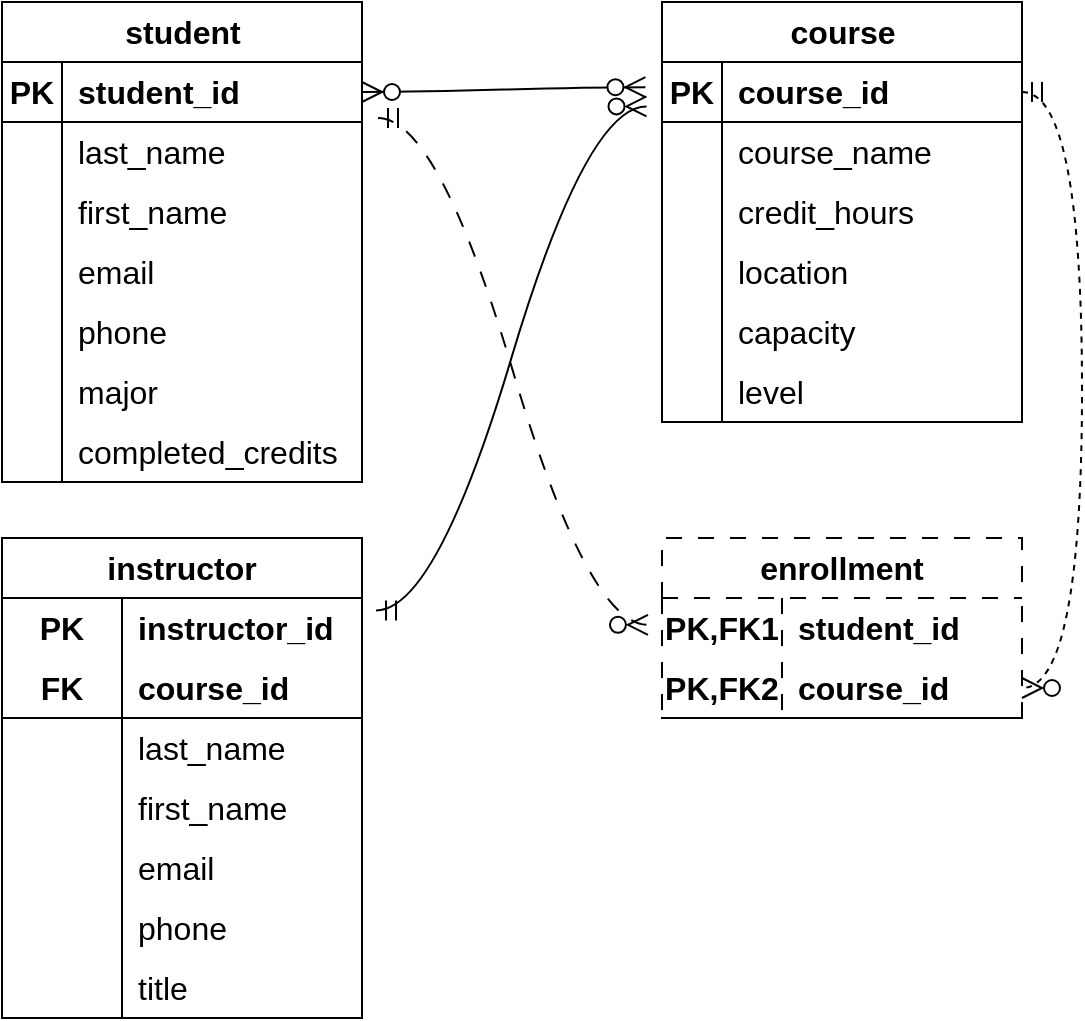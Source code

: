 <mxfile version="22.1.18" type="github">
  <diagram name="Page-1" id="IuyaPbbZg1hRmWxk9HV7">
    <mxGraphModel dx="1450" dy="1007" grid="0" gridSize="10" guides="1" tooltips="1" connect="1" arrows="1" fold="1" page="0" pageScale="1" pageWidth="850" pageHeight="1100" math="0" shadow="0">
      <root>
        <mxCell id="0" />
        <mxCell id="1" parent="0" />
        <mxCell id="WVtNyfuVorKvN-VDxq7X-1" value="student" style="shape=table;startSize=30;container=1;collapsible=1;childLayout=tableLayout;fixedRows=1;rowLines=0;fontStyle=1;align=center;resizeLast=1;html=1;fontSize=16;" vertex="1" parent="1">
          <mxGeometry x="-341" y="-75" width="180" height="240" as="geometry" />
        </mxCell>
        <mxCell id="WVtNyfuVorKvN-VDxq7X-2" value="" style="shape=tableRow;horizontal=0;startSize=0;swimlaneHead=0;swimlaneBody=0;fillColor=none;collapsible=0;dropTarget=0;points=[[0,0.5],[1,0.5]];portConstraint=eastwest;top=0;left=0;right=0;bottom=1;fontSize=16;" vertex="1" parent="WVtNyfuVorKvN-VDxq7X-1">
          <mxGeometry y="30" width="180" height="30" as="geometry" />
        </mxCell>
        <mxCell id="WVtNyfuVorKvN-VDxq7X-3" value="PK" style="shape=partialRectangle;connectable=0;fillColor=none;top=0;left=0;bottom=0;right=0;fontStyle=1;overflow=hidden;whiteSpace=wrap;html=1;fontSize=16;" vertex="1" parent="WVtNyfuVorKvN-VDxq7X-2">
          <mxGeometry width="30" height="30" as="geometry">
            <mxRectangle width="30" height="30" as="alternateBounds" />
          </mxGeometry>
        </mxCell>
        <mxCell id="WVtNyfuVorKvN-VDxq7X-4" value="student_id" style="shape=partialRectangle;connectable=0;fillColor=none;top=0;left=0;bottom=0;right=0;align=left;spacingLeft=6;fontStyle=1;overflow=hidden;whiteSpace=wrap;html=1;fontSize=16;" vertex="1" parent="WVtNyfuVorKvN-VDxq7X-2">
          <mxGeometry x="30" width="150" height="30" as="geometry">
            <mxRectangle width="150" height="30" as="alternateBounds" />
          </mxGeometry>
        </mxCell>
        <mxCell id="WVtNyfuVorKvN-VDxq7X-5" value="" style="shape=tableRow;horizontal=0;startSize=0;swimlaneHead=0;swimlaneBody=0;fillColor=none;collapsible=0;dropTarget=0;points=[[0,0.5],[1,0.5]];portConstraint=eastwest;top=0;left=0;right=0;bottom=0;fontSize=16;" vertex="1" parent="WVtNyfuVorKvN-VDxq7X-1">
          <mxGeometry y="60" width="180" height="30" as="geometry" />
        </mxCell>
        <mxCell id="WVtNyfuVorKvN-VDxq7X-6" value="" style="shape=partialRectangle;connectable=0;fillColor=none;top=0;left=0;bottom=0;right=0;editable=1;overflow=hidden;whiteSpace=wrap;html=1;fontSize=16;" vertex="1" parent="WVtNyfuVorKvN-VDxq7X-5">
          <mxGeometry width="30" height="30" as="geometry">
            <mxRectangle width="30" height="30" as="alternateBounds" />
          </mxGeometry>
        </mxCell>
        <mxCell id="WVtNyfuVorKvN-VDxq7X-7" value="last_name" style="shape=partialRectangle;connectable=0;fillColor=none;top=0;left=0;bottom=0;right=0;align=left;spacingLeft=6;overflow=hidden;whiteSpace=wrap;html=1;fontSize=16;" vertex="1" parent="WVtNyfuVorKvN-VDxq7X-5">
          <mxGeometry x="30" width="150" height="30" as="geometry">
            <mxRectangle width="150" height="30" as="alternateBounds" />
          </mxGeometry>
        </mxCell>
        <mxCell id="WVtNyfuVorKvN-VDxq7X-8" value="" style="shape=tableRow;horizontal=0;startSize=0;swimlaneHead=0;swimlaneBody=0;fillColor=none;collapsible=0;dropTarget=0;points=[[0,0.5],[1,0.5]];portConstraint=eastwest;top=0;left=0;right=0;bottom=0;fontSize=16;" vertex="1" parent="WVtNyfuVorKvN-VDxq7X-1">
          <mxGeometry y="90" width="180" height="30" as="geometry" />
        </mxCell>
        <mxCell id="WVtNyfuVorKvN-VDxq7X-9" value="" style="shape=partialRectangle;connectable=0;fillColor=none;top=0;left=0;bottom=0;right=0;editable=1;overflow=hidden;whiteSpace=wrap;html=1;fontSize=16;" vertex="1" parent="WVtNyfuVorKvN-VDxq7X-8">
          <mxGeometry width="30" height="30" as="geometry">
            <mxRectangle width="30" height="30" as="alternateBounds" />
          </mxGeometry>
        </mxCell>
        <mxCell id="WVtNyfuVorKvN-VDxq7X-10" value="first_name" style="shape=partialRectangle;connectable=0;fillColor=none;top=0;left=0;bottom=0;right=0;align=left;spacingLeft=6;overflow=hidden;whiteSpace=wrap;html=1;fontSize=16;" vertex="1" parent="WVtNyfuVorKvN-VDxq7X-8">
          <mxGeometry x="30" width="150" height="30" as="geometry">
            <mxRectangle width="150" height="30" as="alternateBounds" />
          </mxGeometry>
        </mxCell>
        <mxCell id="WVtNyfuVorKvN-VDxq7X-11" value="" style="shape=tableRow;horizontal=0;startSize=0;swimlaneHead=0;swimlaneBody=0;fillColor=none;collapsible=0;dropTarget=0;points=[[0,0.5],[1,0.5]];portConstraint=eastwest;top=0;left=0;right=0;bottom=0;fontSize=16;" vertex="1" parent="WVtNyfuVorKvN-VDxq7X-1">
          <mxGeometry y="120" width="180" height="30" as="geometry" />
        </mxCell>
        <mxCell id="WVtNyfuVorKvN-VDxq7X-12" value="" style="shape=partialRectangle;connectable=0;fillColor=none;top=0;left=0;bottom=0;right=0;editable=1;overflow=hidden;whiteSpace=wrap;html=1;fontSize=16;" vertex="1" parent="WVtNyfuVorKvN-VDxq7X-11">
          <mxGeometry width="30" height="30" as="geometry">
            <mxRectangle width="30" height="30" as="alternateBounds" />
          </mxGeometry>
        </mxCell>
        <mxCell id="WVtNyfuVorKvN-VDxq7X-13" value="email" style="shape=partialRectangle;connectable=0;fillColor=none;top=0;left=0;bottom=0;right=0;align=left;spacingLeft=6;overflow=hidden;whiteSpace=wrap;html=1;fontSize=16;" vertex="1" parent="WVtNyfuVorKvN-VDxq7X-11">
          <mxGeometry x="30" width="150" height="30" as="geometry">
            <mxRectangle width="150" height="30" as="alternateBounds" />
          </mxGeometry>
        </mxCell>
        <mxCell id="WVtNyfuVorKvN-VDxq7X-67" style="shape=tableRow;horizontal=0;startSize=0;swimlaneHead=0;swimlaneBody=0;fillColor=none;collapsible=0;dropTarget=0;points=[[0,0.5],[1,0.5]];portConstraint=eastwest;top=0;left=0;right=0;bottom=0;fontSize=16;" vertex="1" parent="WVtNyfuVorKvN-VDxq7X-1">
          <mxGeometry y="150" width="180" height="30" as="geometry" />
        </mxCell>
        <mxCell id="WVtNyfuVorKvN-VDxq7X-68" style="shape=partialRectangle;connectable=0;fillColor=none;top=0;left=0;bottom=0;right=0;editable=1;overflow=hidden;whiteSpace=wrap;html=1;fontSize=16;" vertex="1" parent="WVtNyfuVorKvN-VDxq7X-67">
          <mxGeometry width="30" height="30" as="geometry">
            <mxRectangle width="30" height="30" as="alternateBounds" />
          </mxGeometry>
        </mxCell>
        <mxCell id="WVtNyfuVorKvN-VDxq7X-69" value="phone" style="shape=partialRectangle;connectable=0;fillColor=none;top=0;left=0;bottom=0;right=0;align=left;spacingLeft=6;overflow=hidden;whiteSpace=wrap;html=1;fontSize=16;" vertex="1" parent="WVtNyfuVorKvN-VDxq7X-67">
          <mxGeometry x="30" width="150" height="30" as="geometry">
            <mxRectangle width="150" height="30" as="alternateBounds" />
          </mxGeometry>
        </mxCell>
        <mxCell id="WVtNyfuVorKvN-VDxq7X-76" style="shape=tableRow;horizontal=0;startSize=0;swimlaneHead=0;swimlaneBody=0;fillColor=none;collapsible=0;dropTarget=0;points=[[0,0.5],[1,0.5]];portConstraint=eastwest;top=0;left=0;right=0;bottom=0;fontSize=16;" vertex="1" parent="WVtNyfuVorKvN-VDxq7X-1">
          <mxGeometry y="180" width="180" height="30" as="geometry" />
        </mxCell>
        <mxCell id="WVtNyfuVorKvN-VDxq7X-77" style="shape=partialRectangle;connectable=0;fillColor=none;top=0;left=0;bottom=0;right=0;editable=1;overflow=hidden;whiteSpace=wrap;html=1;fontSize=16;" vertex="1" parent="WVtNyfuVorKvN-VDxq7X-76">
          <mxGeometry width="30" height="30" as="geometry">
            <mxRectangle width="30" height="30" as="alternateBounds" />
          </mxGeometry>
        </mxCell>
        <mxCell id="WVtNyfuVorKvN-VDxq7X-78" value="major" style="shape=partialRectangle;connectable=0;fillColor=none;top=0;left=0;bottom=0;right=0;align=left;spacingLeft=6;overflow=hidden;whiteSpace=wrap;html=1;fontSize=16;" vertex="1" parent="WVtNyfuVorKvN-VDxq7X-76">
          <mxGeometry x="30" width="150" height="30" as="geometry">
            <mxRectangle width="150" height="30" as="alternateBounds" />
          </mxGeometry>
        </mxCell>
        <mxCell id="WVtNyfuVorKvN-VDxq7X-79" style="shape=tableRow;horizontal=0;startSize=0;swimlaneHead=0;swimlaneBody=0;fillColor=none;collapsible=0;dropTarget=0;points=[[0,0.5],[1,0.5]];portConstraint=eastwest;top=0;left=0;right=0;bottom=0;fontSize=16;" vertex="1" parent="WVtNyfuVorKvN-VDxq7X-1">
          <mxGeometry y="210" width="180" height="30" as="geometry" />
        </mxCell>
        <mxCell id="WVtNyfuVorKvN-VDxq7X-80" style="shape=partialRectangle;connectable=0;fillColor=none;top=0;left=0;bottom=0;right=0;editable=1;overflow=hidden;whiteSpace=wrap;html=1;fontSize=16;" vertex="1" parent="WVtNyfuVorKvN-VDxq7X-79">
          <mxGeometry width="30" height="30" as="geometry">
            <mxRectangle width="30" height="30" as="alternateBounds" />
          </mxGeometry>
        </mxCell>
        <mxCell id="WVtNyfuVorKvN-VDxq7X-81" value="completed_credits" style="shape=partialRectangle;connectable=0;fillColor=none;top=0;left=0;bottom=0;right=0;align=left;spacingLeft=6;overflow=hidden;whiteSpace=wrap;html=1;fontSize=16;" vertex="1" parent="WVtNyfuVorKvN-VDxq7X-79">
          <mxGeometry x="30" width="150" height="30" as="geometry">
            <mxRectangle width="150" height="30" as="alternateBounds" />
          </mxGeometry>
        </mxCell>
        <mxCell id="WVtNyfuVorKvN-VDxq7X-27" value="instructor" style="shape=table;startSize=30;container=1;collapsible=1;childLayout=tableLayout;fixedRows=1;rowLines=0;fontStyle=1;align=center;resizeLast=1;html=1;whiteSpace=wrap;fontSize=16;" vertex="1" parent="1">
          <mxGeometry x="-341" y="193" width="180" height="240" as="geometry" />
        </mxCell>
        <mxCell id="WVtNyfuVorKvN-VDxq7X-28" value="" style="shape=tableRow;horizontal=0;startSize=0;swimlaneHead=0;swimlaneBody=0;fillColor=none;collapsible=0;dropTarget=0;points=[[0,0.5],[1,0.5]];portConstraint=eastwest;top=0;left=0;right=0;bottom=0;html=1;fontSize=16;" vertex="1" parent="WVtNyfuVorKvN-VDxq7X-27">
          <mxGeometry y="30" width="180" height="30" as="geometry" />
        </mxCell>
        <mxCell id="WVtNyfuVorKvN-VDxq7X-29" value="PK" style="shape=partialRectangle;connectable=0;fillColor=none;top=0;left=0;bottom=0;right=0;fontStyle=1;overflow=hidden;html=1;whiteSpace=wrap;fontSize=16;" vertex="1" parent="WVtNyfuVorKvN-VDxq7X-28">
          <mxGeometry width="60" height="30" as="geometry">
            <mxRectangle width="60" height="30" as="alternateBounds" />
          </mxGeometry>
        </mxCell>
        <mxCell id="WVtNyfuVorKvN-VDxq7X-30" value="instructor_id" style="shape=partialRectangle;connectable=0;fillColor=none;top=0;left=0;bottom=0;right=0;align=left;spacingLeft=6;fontStyle=1;overflow=hidden;html=1;whiteSpace=wrap;fontSize=16;" vertex="1" parent="WVtNyfuVorKvN-VDxq7X-28">
          <mxGeometry x="60" width="120" height="30" as="geometry">
            <mxRectangle width="120" height="30" as="alternateBounds" />
          </mxGeometry>
        </mxCell>
        <mxCell id="WVtNyfuVorKvN-VDxq7X-31" value="" style="shape=tableRow;horizontal=0;startSize=0;swimlaneHead=0;swimlaneBody=0;fillColor=none;collapsible=0;dropTarget=0;points=[[0,0.5],[1,0.5]];portConstraint=eastwest;top=0;left=0;right=0;bottom=1;html=1;fontSize=16;" vertex="1" parent="WVtNyfuVorKvN-VDxq7X-27">
          <mxGeometry y="60" width="180" height="30" as="geometry" />
        </mxCell>
        <mxCell id="WVtNyfuVorKvN-VDxq7X-32" value="FK" style="shape=partialRectangle;connectable=0;fillColor=none;top=0;left=0;bottom=0;right=0;fontStyle=1;overflow=hidden;html=1;whiteSpace=wrap;fontSize=16;" vertex="1" parent="WVtNyfuVorKvN-VDxq7X-31">
          <mxGeometry width="60" height="30" as="geometry">
            <mxRectangle width="60" height="30" as="alternateBounds" />
          </mxGeometry>
        </mxCell>
        <mxCell id="WVtNyfuVorKvN-VDxq7X-33" value="course_id" style="shape=partialRectangle;connectable=0;fillColor=none;top=0;left=0;bottom=0;right=0;align=left;spacingLeft=6;fontStyle=1;overflow=hidden;html=1;whiteSpace=wrap;fontSize=16;" vertex="1" parent="WVtNyfuVorKvN-VDxq7X-31">
          <mxGeometry x="60" width="120" height="30" as="geometry">
            <mxRectangle width="120" height="30" as="alternateBounds" />
          </mxGeometry>
        </mxCell>
        <mxCell id="WVtNyfuVorKvN-VDxq7X-34" value="" style="shape=tableRow;horizontal=0;startSize=0;swimlaneHead=0;swimlaneBody=0;fillColor=none;collapsible=0;dropTarget=0;points=[[0,0.5],[1,0.5]];portConstraint=eastwest;top=0;left=0;right=0;bottom=0;html=1;fontSize=16;" vertex="1" parent="WVtNyfuVorKvN-VDxq7X-27">
          <mxGeometry y="90" width="180" height="30" as="geometry" />
        </mxCell>
        <mxCell id="WVtNyfuVorKvN-VDxq7X-35" value="" style="shape=partialRectangle;connectable=0;fillColor=none;top=0;left=0;bottom=0;right=0;editable=1;overflow=hidden;html=1;whiteSpace=wrap;fontSize=16;" vertex="1" parent="WVtNyfuVorKvN-VDxq7X-34">
          <mxGeometry width="60" height="30" as="geometry">
            <mxRectangle width="60" height="30" as="alternateBounds" />
          </mxGeometry>
        </mxCell>
        <mxCell id="WVtNyfuVorKvN-VDxq7X-36" value="last_name" style="shape=partialRectangle;connectable=0;fillColor=none;top=0;left=0;bottom=0;right=0;align=left;spacingLeft=6;overflow=hidden;html=1;whiteSpace=wrap;fontSize=16;" vertex="1" parent="WVtNyfuVorKvN-VDxq7X-34">
          <mxGeometry x="60" width="120" height="30" as="geometry">
            <mxRectangle width="120" height="30" as="alternateBounds" />
          </mxGeometry>
        </mxCell>
        <mxCell id="WVtNyfuVorKvN-VDxq7X-37" value="" style="shape=tableRow;horizontal=0;startSize=0;swimlaneHead=0;swimlaneBody=0;fillColor=none;collapsible=0;dropTarget=0;points=[[0,0.5],[1,0.5]];portConstraint=eastwest;top=0;left=0;right=0;bottom=0;html=1;fontSize=16;" vertex="1" parent="WVtNyfuVorKvN-VDxq7X-27">
          <mxGeometry y="120" width="180" height="30" as="geometry" />
        </mxCell>
        <mxCell id="WVtNyfuVorKvN-VDxq7X-38" value="" style="shape=partialRectangle;connectable=0;fillColor=none;top=0;left=0;bottom=0;right=0;editable=1;overflow=hidden;html=1;whiteSpace=wrap;fontSize=16;" vertex="1" parent="WVtNyfuVorKvN-VDxq7X-37">
          <mxGeometry width="60" height="30" as="geometry">
            <mxRectangle width="60" height="30" as="alternateBounds" />
          </mxGeometry>
        </mxCell>
        <mxCell id="WVtNyfuVorKvN-VDxq7X-39" value="first_name" style="shape=partialRectangle;connectable=0;fillColor=none;top=0;left=0;bottom=0;right=0;align=left;spacingLeft=6;overflow=hidden;html=1;whiteSpace=wrap;fontSize=16;" vertex="1" parent="WVtNyfuVorKvN-VDxq7X-37">
          <mxGeometry x="60" width="120" height="30" as="geometry">
            <mxRectangle width="120" height="30" as="alternateBounds" />
          </mxGeometry>
        </mxCell>
        <mxCell id="WVtNyfuVorKvN-VDxq7X-73" style="shape=tableRow;horizontal=0;startSize=0;swimlaneHead=0;swimlaneBody=0;fillColor=none;collapsible=0;dropTarget=0;points=[[0,0.5],[1,0.5]];portConstraint=eastwest;top=0;left=0;right=0;bottom=0;html=1;fontSize=16;" vertex="1" parent="WVtNyfuVorKvN-VDxq7X-27">
          <mxGeometry y="150" width="180" height="30" as="geometry" />
        </mxCell>
        <mxCell id="WVtNyfuVorKvN-VDxq7X-74" style="shape=partialRectangle;connectable=0;fillColor=none;top=0;left=0;bottom=0;right=0;editable=1;overflow=hidden;html=1;whiteSpace=wrap;fontSize=16;" vertex="1" parent="WVtNyfuVorKvN-VDxq7X-73">
          <mxGeometry width="60" height="30" as="geometry">
            <mxRectangle width="60" height="30" as="alternateBounds" />
          </mxGeometry>
        </mxCell>
        <mxCell id="WVtNyfuVorKvN-VDxq7X-75" value="email" style="shape=partialRectangle;connectable=0;fillColor=none;top=0;left=0;bottom=0;right=0;align=left;spacingLeft=6;overflow=hidden;html=1;whiteSpace=wrap;fontSize=16;" vertex="1" parent="WVtNyfuVorKvN-VDxq7X-73">
          <mxGeometry x="60" width="120" height="30" as="geometry">
            <mxRectangle width="120" height="30" as="alternateBounds" />
          </mxGeometry>
        </mxCell>
        <mxCell id="WVtNyfuVorKvN-VDxq7X-70" style="shape=tableRow;horizontal=0;startSize=0;swimlaneHead=0;swimlaneBody=0;fillColor=none;collapsible=0;dropTarget=0;points=[[0,0.5],[1,0.5]];portConstraint=eastwest;top=0;left=0;right=0;bottom=0;html=1;fontSize=16;" vertex="1" parent="WVtNyfuVorKvN-VDxq7X-27">
          <mxGeometry y="180" width="180" height="30" as="geometry" />
        </mxCell>
        <mxCell id="WVtNyfuVorKvN-VDxq7X-71" style="shape=partialRectangle;connectable=0;fillColor=none;top=0;left=0;bottom=0;right=0;editable=1;overflow=hidden;html=1;whiteSpace=wrap;fontSize=16;" vertex="1" parent="WVtNyfuVorKvN-VDxq7X-70">
          <mxGeometry width="60" height="30" as="geometry">
            <mxRectangle width="60" height="30" as="alternateBounds" />
          </mxGeometry>
        </mxCell>
        <mxCell id="WVtNyfuVorKvN-VDxq7X-72" value="phone" style="shape=partialRectangle;connectable=0;fillColor=none;top=0;left=0;bottom=0;right=0;align=left;spacingLeft=6;overflow=hidden;html=1;whiteSpace=wrap;fontSize=16;" vertex="1" parent="WVtNyfuVorKvN-VDxq7X-70">
          <mxGeometry x="60" width="120" height="30" as="geometry">
            <mxRectangle width="120" height="30" as="alternateBounds" />
          </mxGeometry>
        </mxCell>
        <mxCell id="WVtNyfuVorKvN-VDxq7X-82" style="shape=tableRow;horizontal=0;startSize=0;swimlaneHead=0;swimlaneBody=0;fillColor=none;collapsible=0;dropTarget=0;points=[[0,0.5],[1,0.5]];portConstraint=eastwest;top=0;left=0;right=0;bottom=0;html=1;fontSize=16;" vertex="1" parent="WVtNyfuVorKvN-VDxq7X-27">
          <mxGeometry y="210" width="180" height="30" as="geometry" />
        </mxCell>
        <mxCell id="WVtNyfuVorKvN-VDxq7X-83" style="shape=partialRectangle;connectable=0;fillColor=none;top=0;left=0;bottom=0;right=0;editable=1;overflow=hidden;html=1;whiteSpace=wrap;fontSize=16;" vertex="1" parent="WVtNyfuVorKvN-VDxq7X-82">
          <mxGeometry width="60" height="30" as="geometry">
            <mxRectangle width="60" height="30" as="alternateBounds" />
          </mxGeometry>
        </mxCell>
        <mxCell id="WVtNyfuVorKvN-VDxq7X-84" value="title" style="shape=partialRectangle;connectable=0;fillColor=none;top=0;left=0;bottom=0;right=0;align=left;spacingLeft=6;overflow=hidden;html=1;whiteSpace=wrap;fontSize=16;" vertex="1" parent="WVtNyfuVorKvN-VDxq7X-82">
          <mxGeometry x="60" width="120" height="30" as="geometry">
            <mxRectangle width="120" height="30" as="alternateBounds" />
          </mxGeometry>
        </mxCell>
        <mxCell id="WVtNyfuVorKvN-VDxq7X-40" value="course" style="shape=table;startSize=30;container=1;collapsible=1;childLayout=tableLayout;fixedRows=1;rowLines=0;fontStyle=1;align=center;resizeLast=1;html=1;fontSize=16;" vertex="1" parent="1">
          <mxGeometry x="-11" y="-75" width="180" height="210" as="geometry" />
        </mxCell>
        <mxCell id="WVtNyfuVorKvN-VDxq7X-41" value="" style="shape=tableRow;horizontal=0;startSize=0;swimlaneHead=0;swimlaneBody=0;fillColor=none;collapsible=0;dropTarget=0;points=[[0,0.5],[1,0.5]];portConstraint=eastwest;top=0;left=0;right=0;bottom=1;fontSize=16;" vertex="1" parent="WVtNyfuVorKvN-VDxq7X-40">
          <mxGeometry y="30" width="180" height="30" as="geometry" />
        </mxCell>
        <mxCell id="WVtNyfuVorKvN-VDxq7X-42" value="PK" style="shape=partialRectangle;connectable=0;fillColor=none;top=0;left=0;bottom=0;right=0;fontStyle=1;overflow=hidden;whiteSpace=wrap;html=1;fontSize=16;" vertex="1" parent="WVtNyfuVorKvN-VDxq7X-41">
          <mxGeometry width="30" height="30" as="geometry">
            <mxRectangle width="30" height="30" as="alternateBounds" />
          </mxGeometry>
        </mxCell>
        <mxCell id="WVtNyfuVorKvN-VDxq7X-43" value="course_id" style="shape=partialRectangle;connectable=0;fillColor=none;top=0;left=0;bottom=0;right=0;align=left;spacingLeft=6;fontStyle=1;overflow=hidden;whiteSpace=wrap;html=1;fontSize=16;" vertex="1" parent="WVtNyfuVorKvN-VDxq7X-41">
          <mxGeometry x="30" width="150" height="30" as="geometry">
            <mxRectangle width="150" height="30" as="alternateBounds" />
          </mxGeometry>
        </mxCell>
        <mxCell id="WVtNyfuVorKvN-VDxq7X-44" value="" style="shape=tableRow;horizontal=0;startSize=0;swimlaneHead=0;swimlaneBody=0;fillColor=none;collapsible=0;dropTarget=0;points=[[0,0.5],[1,0.5]];portConstraint=eastwest;top=0;left=0;right=0;bottom=0;fontSize=16;" vertex="1" parent="WVtNyfuVorKvN-VDxq7X-40">
          <mxGeometry y="60" width="180" height="30" as="geometry" />
        </mxCell>
        <mxCell id="WVtNyfuVorKvN-VDxq7X-45" value="" style="shape=partialRectangle;connectable=0;fillColor=none;top=0;left=0;bottom=0;right=0;editable=1;overflow=hidden;whiteSpace=wrap;html=1;fontSize=16;" vertex="1" parent="WVtNyfuVorKvN-VDxq7X-44">
          <mxGeometry width="30" height="30" as="geometry">
            <mxRectangle width="30" height="30" as="alternateBounds" />
          </mxGeometry>
        </mxCell>
        <mxCell id="WVtNyfuVorKvN-VDxq7X-46" value="course_name" style="shape=partialRectangle;connectable=0;fillColor=none;top=0;left=0;bottom=0;right=0;align=left;spacingLeft=6;overflow=hidden;whiteSpace=wrap;html=1;fontSize=16;" vertex="1" parent="WVtNyfuVorKvN-VDxq7X-44">
          <mxGeometry x="30" width="150" height="30" as="geometry">
            <mxRectangle width="150" height="30" as="alternateBounds" />
          </mxGeometry>
        </mxCell>
        <mxCell id="WVtNyfuVorKvN-VDxq7X-47" value="" style="shape=tableRow;horizontal=0;startSize=0;swimlaneHead=0;swimlaneBody=0;fillColor=none;collapsible=0;dropTarget=0;points=[[0,0.5],[1,0.5]];portConstraint=eastwest;top=0;left=0;right=0;bottom=0;fontSize=16;" vertex="1" parent="WVtNyfuVorKvN-VDxq7X-40">
          <mxGeometry y="90" width="180" height="30" as="geometry" />
        </mxCell>
        <mxCell id="WVtNyfuVorKvN-VDxq7X-48" value="" style="shape=partialRectangle;connectable=0;fillColor=none;top=0;left=0;bottom=0;right=0;editable=1;overflow=hidden;whiteSpace=wrap;html=1;fontSize=16;" vertex="1" parent="WVtNyfuVorKvN-VDxq7X-47">
          <mxGeometry width="30" height="30" as="geometry">
            <mxRectangle width="30" height="30" as="alternateBounds" />
          </mxGeometry>
        </mxCell>
        <mxCell id="WVtNyfuVorKvN-VDxq7X-49" value="credit_hours" style="shape=partialRectangle;connectable=0;fillColor=none;top=0;left=0;bottom=0;right=0;align=left;spacingLeft=6;overflow=hidden;whiteSpace=wrap;html=1;fontSize=16;" vertex="1" parent="WVtNyfuVorKvN-VDxq7X-47">
          <mxGeometry x="30" width="150" height="30" as="geometry">
            <mxRectangle width="150" height="30" as="alternateBounds" />
          </mxGeometry>
        </mxCell>
        <mxCell id="WVtNyfuVorKvN-VDxq7X-50" value="" style="shape=tableRow;horizontal=0;startSize=0;swimlaneHead=0;swimlaneBody=0;fillColor=none;collapsible=0;dropTarget=0;points=[[0,0.5],[1,0.5]];portConstraint=eastwest;top=0;left=0;right=0;bottom=0;fontSize=16;" vertex="1" parent="WVtNyfuVorKvN-VDxq7X-40">
          <mxGeometry y="120" width="180" height="30" as="geometry" />
        </mxCell>
        <mxCell id="WVtNyfuVorKvN-VDxq7X-51" value="" style="shape=partialRectangle;connectable=0;fillColor=none;top=0;left=0;bottom=0;right=0;editable=1;overflow=hidden;whiteSpace=wrap;html=1;fontSize=16;" vertex="1" parent="WVtNyfuVorKvN-VDxq7X-50">
          <mxGeometry width="30" height="30" as="geometry">
            <mxRectangle width="30" height="30" as="alternateBounds" />
          </mxGeometry>
        </mxCell>
        <mxCell id="WVtNyfuVorKvN-VDxq7X-52" value="location" style="shape=partialRectangle;connectable=0;fillColor=none;top=0;left=0;bottom=0;right=0;align=left;spacingLeft=6;overflow=hidden;whiteSpace=wrap;html=1;fontSize=16;" vertex="1" parent="WVtNyfuVorKvN-VDxq7X-50">
          <mxGeometry x="30" width="150" height="30" as="geometry">
            <mxRectangle width="150" height="30" as="alternateBounds" />
          </mxGeometry>
        </mxCell>
        <mxCell id="WVtNyfuVorKvN-VDxq7X-85" style="shape=tableRow;horizontal=0;startSize=0;swimlaneHead=0;swimlaneBody=0;fillColor=none;collapsible=0;dropTarget=0;points=[[0,0.5],[1,0.5]];portConstraint=eastwest;top=0;left=0;right=0;bottom=0;fontSize=16;" vertex="1" parent="WVtNyfuVorKvN-VDxq7X-40">
          <mxGeometry y="150" width="180" height="30" as="geometry" />
        </mxCell>
        <mxCell id="WVtNyfuVorKvN-VDxq7X-86" style="shape=partialRectangle;connectable=0;fillColor=none;top=0;left=0;bottom=0;right=0;editable=1;overflow=hidden;whiteSpace=wrap;html=1;fontSize=16;" vertex="1" parent="WVtNyfuVorKvN-VDxq7X-85">
          <mxGeometry width="30" height="30" as="geometry">
            <mxRectangle width="30" height="30" as="alternateBounds" />
          </mxGeometry>
        </mxCell>
        <mxCell id="WVtNyfuVorKvN-VDxq7X-87" value="capacity" style="shape=partialRectangle;connectable=0;fillColor=none;top=0;left=0;bottom=0;right=0;align=left;spacingLeft=6;overflow=hidden;whiteSpace=wrap;html=1;fontSize=16;" vertex="1" parent="WVtNyfuVorKvN-VDxq7X-85">
          <mxGeometry x="30" width="150" height="30" as="geometry">
            <mxRectangle width="150" height="30" as="alternateBounds" />
          </mxGeometry>
        </mxCell>
        <mxCell id="WVtNyfuVorKvN-VDxq7X-88" style="shape=tableRow;horizontal=0;startSize=0;swimlaneHead=0;swimlaneBody=0;fillColor=none;collapsible=0;dropTarget=0;points=[[0,0.5],[1,0.5]];portConstraint=eastwest;top=0;left=0;right=0;bottom=0;fontSize=16;" vertex="1" parent="WVtNyfuVorKvN-VDxq7X-40">
          <mxGeometry y="180" width="180" height="30" as="geometry" />
        </mxCell>
        <mxCell id="WVtNyfuVorKvN-VDxq7X-89" style="shape=partialRectangle;connectable=0;fillColor=none;top=0;left=0;bottom=0;right=0;editable=1;overflow=hidden;whiteSpace=wrap;html=1;fontSize=16;" vertex="1" parent="WVtNyfuVorKvN-VDxq7X-88">
          <mxGeometry width="30" height="30" as="geometry">
            <mxRectangle width="30" height="30" as="alternateBounds" />
          </mxGeometry>
        </mxCell>
        <mxCell id="WVtNyfuVorKvN-VDxq7X-90" value="level" style="shape=partialRectangle;connectable=0;fillColor=none;top=0;left=0;bottom=0;right=0;align=left;spacingLeft=6;overflow=hidden;whiteSpace=wrap;html=1;fontSize=16;" vertex="1" parent="WVtNyfuVorKvN-VDxq7X-88">
          <mxGeometry x="30" width="150" height="30" as="geometry">
            <mxRectangle width="150" height="30" as="alternateBounds" />
          </mxGeometry>
        </mxCell>
        <mxCell id="WVtNyfuVorKvN-VDxq7X-53" value="enrollment" style="shape=table;startSize=30;container=1;collapsible=1;childLayout=tableLayout;fixedRows=1;rowLines=0;fontStyle=1;align=center;resizeLast=1;html=1;whiteSpace=wrap;fontSize=16;dashed=1;dashPattern=8 8;" vertex="1" parent="1">
          <mxGeometry x="-11" y="193" width="180" height="90" as="geometry" />
        </mxCell>
        <mxCell id="WVtNyfuVorKvN-VDxq7X-54" value="" style="shape=tableRow;horizontal=0;startSize=0;swimlaneHead=0;swimlaneBody=0;fillColor=none;collapsible=0;dropTarget=0;points=[[0,0.5],[1,0.5]];portConstraint=eastwest;top=0;left=0;right=0;bottom=0;html=1;fontSize=16;" vertex="1" parent="WVtNyfuVorKvN-VDxq7X-53">
          <mxGeometry y="30" width="180" height="30" as="geometry" />
        </mxCell>
        <mxCell id="WVtNyfuVorKvN-VDxq7X-55" value="PK,FK1" style="shape=partialRectangle;connectable=0;fillColor=none;top=0;left=0;bottom=0;right=0;fontStyle=1;overflow=hidden;html=1;whiteSpace=wrap;fontSize=16;" vertex="1" parent="WVtNyfuVorKvN-VDxq7X-54">
          <mxGeometry width="60" height="30" as="geometry">
            <mxRectangle width="60" height="30" as="alternateBounds" />
          </mxGeometry>
        </mxCell>
        <mxCell id="WVtNyfuVorKvN-VDxq7X-56" value="student_id" style="shape=partialRectangle;connectable=0;fillColor=none;top=0;left=0;bottom=0;right=0;align=left;spacingLeft=6;fontStyle=1;overflow=hidden;html=1;whiteSpace=wrap;fontSize=16;" vertex="1" parent="WVtNyfuVorKvN-VDxq7X-54">
          <mxGeometry x="60" width="120" height="30" as="geometry">
            <mxRectangle width="120" height="30" as="alternateBounds" />
          </mxGeometry>
        </mxCell>
        <mxCell id="WVtNyfuVorKvN-VDxq7X-57" value="" style="shape=tableRow;horizontal=0;startSize=0;swimlaneHead=0;swimlaneBody=0;fillColor=none;collapsible=0;dropTarget=0;points=[[0,0.5],[1,0.5]];portConstraint=eastwest;top=0;left=0;right=0;bottom=1;html=1;fontSize=16;" vertex="1" parent="WVtNyfuVorKvN-VDxq7X-53">
          <mxGeometry y="60" width="180" height="30" as="geometry" />
        </mxCell>
        <mxCell id="WVtNyfuVorKvN-VDxq7X-58" value="PK,FK2" style="shape=partialRectangle;connectable=0;fillColor=none;top=0;left=0;bottom=0;right=0;fontStyle=1;overflow=hidden;html=1;whiteSpace=wrap;fontSize=16;" vertex="1" parent="WVtNyfuVorKvN-VDxq7X-57">
          <mxGeometry width="60" height="30" as="geometry">
            <mxRectangle width="60" height="30" as="alternateBounds" />
          </mxGeometry>
        </mxCell>
        <mxCell id="WVtNyfuVorKvN-VDxq7X-59" value="course_id" style="shape=partialRectangle;connectable=0;fillColor=none;top=0;left=0;bottom=0;right=0;align=left;spacingLeft=6;fontStyle=1;overflow=hidden;html=1;whiteSpace=wrap;fontSize=16;" vertex="1" parent="WVtNyfuVorKvN-VDxq7X-57">
          <mxGeometry x="60" width="120" height="30" as="geometry">
            <mxRectangle width="120" height="30" as="alternateBounds" />
          </mxGeometry>
        </mxCell>
        <mxCell id="WVtNyfuVorKvN-VDxq7X-66" value="" style="edgeStyle=entityRelationEdgeStyle;fontSize=12;html=1;endArrow=ERzeroToMany;endFill=1;startArrow=ERzeroToMany;rounded=0;startSize=8;endSize=8;curved=1;entryX=-0.046;entryY=0.42;entryDx=0;entryDy=0;entryPerimeter=0;exitX=1;exitY=0.5;exitDx=0;exitDy=0;" edge="1" parent="1" source="WVtNyfuVorKvN-VDxq7X-2" target="WVtNyfuVorKvN-VDxq7X-41">
          <mxGeometry width="100" height="100" relative="1" as="geometry">
            <mxPoint x="94" y="251" as="sourcePoint" />
            <mxPoint x="194" y="151" as="targetPoint" />
          </mxGeometry>
        </mxCell>
        <mxCell id="WVtNyfuVorKvN-VDxq7X-91" value="" style="edgeStyle=entityRelationEdgeStyle;fontSize=12;html=1;endArrow=ERzeroToMany;startArrow=ERmandOne;rounded=0;startSize=8;endSize=8;curved=1;entryX=-0.043;entryY=-0.26;entryDx=0;entryDy=0;entryPerimeter=0;exitX=1.039;exitY=0.207;exitDx=0;exitDy=0;exitPerimeter=0;" edge="1" parent="1" source="WVtNyfuVorKvN-VDxq7X-28" target="WVtNyfuVorKvN-VDxq7X-44">
          <mxGeometry width="100" height="100" relative="1" as="geometry">
            <mxPoint x="-126" y="243" as="sourcePoint" />
            <mxPoint x="-26" y="143" as="targetPoint" />
            <Array as="points">
              <mxPoint x="-303" y="238" />
            </Array>
          </mxGeometry>
        </mxCell>
        <mxCell id="WVtNyfuVorKvN-VDxq7X-92" value="" style="edgeStyle=entityRelationEdgeStyle;fontSize=12;html=1;endArrow=ERzeroToMany;startArrow=ERmandOne;rounded=0;startSize=8;endSize=8;curved=1;entryX=-0.039;entryY=0.447;entryDx=0;entryDy=0;entryPerimeter=0;exitX=1.039;exitY=0.207;exitDx=0;exitDy=0;exitPerimeter=0;dashed=1;dashPattern=8 8;" edge="1" parent="1" target="WVtNyfuVorKvN-VDxq7X-54">
          <mxGeometry width="100" height="100" relative="1" as="geometry">
            <mxPoint x="-153" y="-17" as="sourcePoint" />
            <mxPoint x="-18" y="-269" as="targetPoint" />
            <Array as="points">
              <mxPoint x="-302" y="-8" />
              <mxPoint x="-33" y="170" />
            </Array>
          </mxGeometry>
        </mxCell>
        <mxCell id="WVtNyfuVorKvN-VDxq7X-93" value="" style="edgeStyle=entityRelationEdgeStyle;fontSize=12;html=1;endArrow=ERzeroToMany;startArrow=ERmandOne;rounded=0;startSize=8;endSize=8;curved=1;exitX=1;exitY=0.5;exitDx=0;exitDy=0;entryX=1;entryY=0.5;entryDx=0;entryDy=0;dashed=1;" edge="1" parent="1" source="WVtNyfuVorKvN-VDxq7X-41" target="WVtNyfuVorKvN-VDxq7X-57">
          <mxGeometry width="100" height="100" relative="1" as="geometry">
            <mxPoint x="308" y="477" as="sourcePoint" />
            <mxPoint x="308" y="179" as="targetPoint" />
            <Array as="points">
              <mxPoint x="-144" y="467" />
              <mxPoint x="98" y="408" />
              <mxPoint x="77" y="357" />
            </Array>
          </mxGeometry>
        </mxCell>
      </root>
    </mxGraphModel>
  </diagram>
</mxfile>
